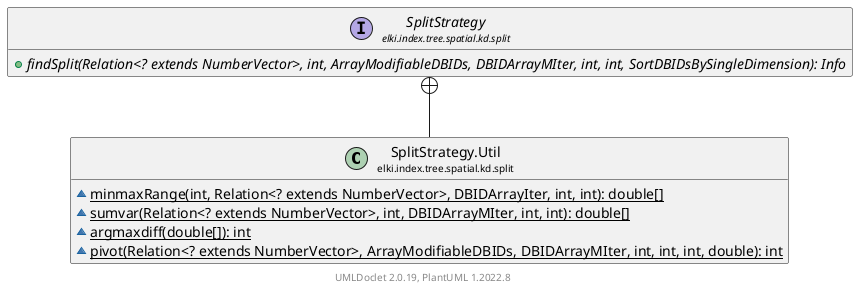 @startuml
    remove .*\.(Instance|Par|Parameterizer|Factory)$
    set namespaceSeparator none
    hide empty fields
    hide empty methods

    class "<size:14>SplitStrategy.Util\n<size:10>elki.index.tree.spatial.kd.split" as elki.index.tree.spatial.kd.split.SplitStrategy.Util [[SplitStrategy.Util.html]] {
        {static} ~minmaxRange(int, Relation<? extends NumberVector>, DBIDArrayIter, int, int): double[]
        {static} ~sumvar(Relation<? extends NumberVector>, int, DBIDArrayMIter, int, int): double[]
        {static} ~argmaxdiff(double[]): int
        {static} ~pivot(Relation<? extends NumberVector>, ArrayModifiableDBIDs, DBIDArrayMIter, int, int, int, double): int
    }

    interface "<size:14>SplitStrategy\n<size:10>elki.index.tree.spatial.kd.split" as elki.index.tree.spatial.kd.split.SplitStrategy [[SplitStrategy.html]] {
        {abstract} +findSplit(Relation<? extends NumberVector>, int, ArrayModifiableDBIDs, DBIDArrayMIter, int, int, SortDBIDsBySingleDimension): Info
    }

    elki.index.tree.spatial.kd.split.SplitStrategy +-- elki.index.tree.spatial.kd.split.SplitStrategy.Util

    center footer UMLDoclet 2.0.19, PlantUML 1.2022.8
@enduml
